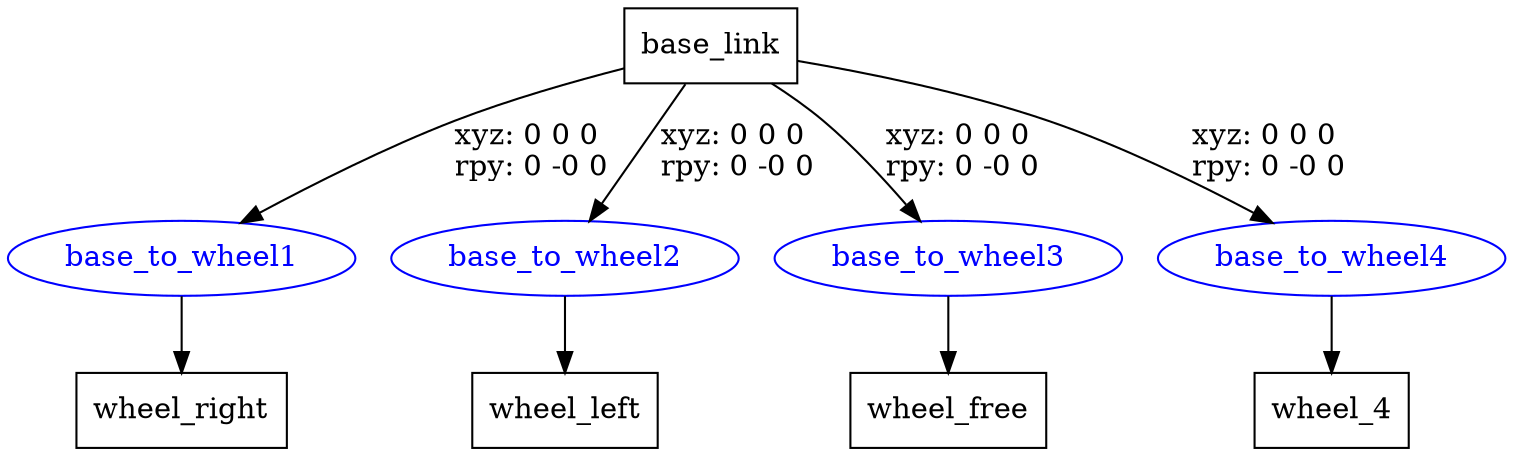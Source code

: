 digraph G {
node [shape=box];
"base_link" [label="base_link"];
"wheel_right" [label="wheel_right"];
"wheel_left" [label="wheel_left"];
"wheel_free" [label="wheel_free"];
"wheel_4" [label="wheel_4"];
node [shape=ellipse, color=blue, fontcolor=blue];
"base_link" -> "base_to_wheel1" [label="xyz: 0 0 0 \nrpy: 0 -0 0"]
"base_to_wheel1" -> "wheel_right"
"base_link" -> "base_to_wheel2" [label="xyz: 0 0 0 \nrpy: 0 -0 0"]
"base_to_wheel2" -> "wheel_left"
"base_link" -> "base_to_wheel3" [label="xyz: 0 0 0 \nrpy: 0 -0 0"]
"base_to_wheel3" -> "wheel_free"
"base_link" -> "base_to_wheel4" [label="xyz: 0 0 0 \nrpy: 0 -0 0"]
"base_to_wheel4" -> "wheel_4"
}
